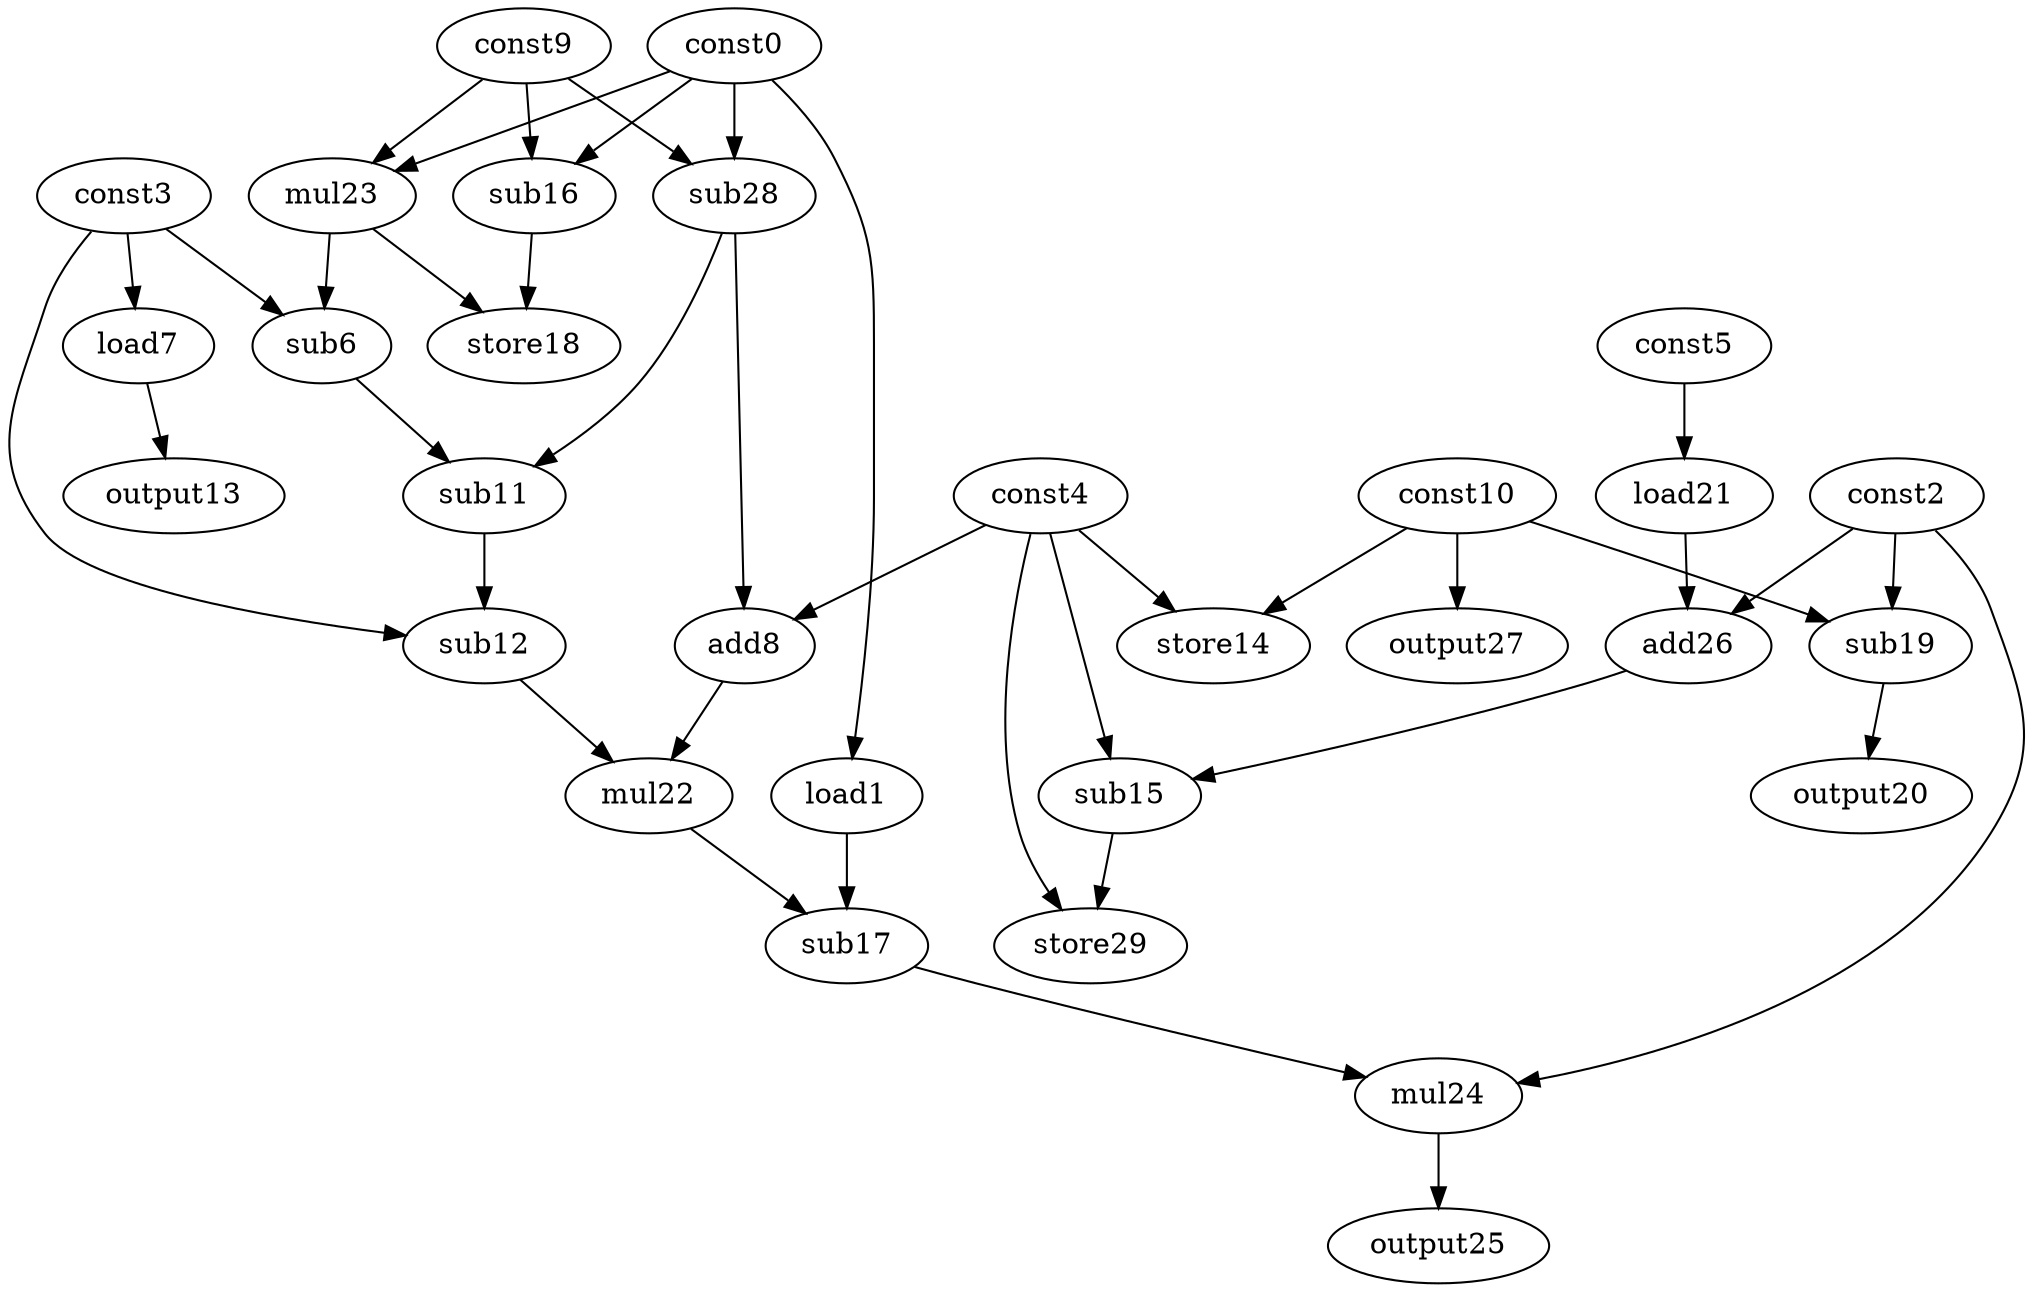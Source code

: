 digraph G { 
const0[opcode=const]; 
load1[opcode=load]; 
const2[opcode=const]; 
const3[opcode=const]; 
const4[opcode=const]; 
const5[opcode=const]; 
sub6[opcode=sub]; 
load7[opcode=load]; 
add8[opcode=add]; 
const9[opcode=const]; 
const10[opcode=const]; 
sub11[opcode=sub]; 
sub12[opcode=sub]; 
output13[opcode=output]; 
store14[opcode=store]; 
sub15[opcode=sub]; 
sub16[opcode=sub]; 
sub17[opcode=sub]; 
store18[opcode=store]; 
sub19[opcode=sub]; 
output20[opcode=output]; 
load21[opcode=load]; 
mul22[opcode=mul]; 
mul23[opcode=mul]; 
mul24[opcode=mul]; 
output25[opcode=output]; 
add26[opcode=add]; 
output27[opcode=output]; 
sub28[opcode=sub]; 
store29[opcode=store]; 
const0->load1[operand=0];
const3->load7[operand=0];
const10->store14[operand=0];
const4->store14[operand=1];
const0->sub16[operand=0];
const9->sub16[operand=1];
const2->sub19[operand=0];
const10->sub19[operand=1];
const5->load21[operand=0];
const0->mul23[operand=0];
const9->mul23[operand=1];
const10->output27[operand=0];
const0->sub28[operand=0];
const9->sub28[operand=1];
const3->sub6[operand=0];
mul23->sub6[operand=1];
const4->add8[operand=0];
sub28->add8[operand=1];
load7->output13[operand=0];
sub16->store18[operand=0];
mul23->store18[operand=1];
sub19->output20[operand=0];
const2->add26[operand=0];
load21->add26[operand=1];
sub28->sub11[operand=0];
sub6->sub11[operand=1];
add26->sub15[operand=0];
const4->sub15[operand=1];
const3->sub12[operand=0];
sub11->sub12[operand=1];
const4->store29[operand=0];
sub15->store29[operand=1];
add8->mul22[operand=0];
sub12->mul22[operand=1];
load1->sub17[operand=0];
mul22->sub17[operand=1];
sub17->mul24[operand=0];
const2->mul24[operand=1];
mul24->output25[operand=0];
}
